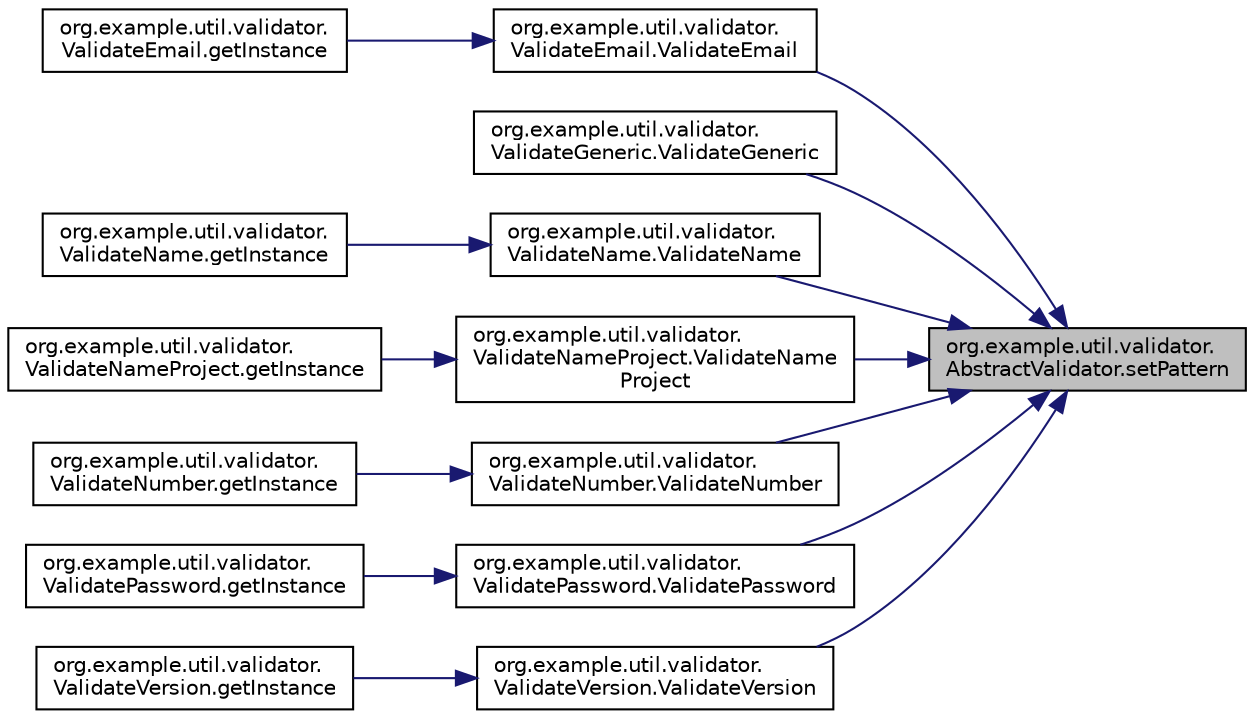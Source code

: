 digraph "org.example.util.validator.AbstractValidator.setPattern"
{
 // LATEX_PDF_SIZE
  edge [fontname="Helvetica",fontsize="10",labelfontname="Helvetica",labelfontsize="10"];
  node [fontname="Helvetica",fontsize="10",shape=record];
  rankdir="RL";
  Node1 [label="org.example.util.validator.\lAbstractValidator.setPattern",height=0.2,width=0.4,color="black", fillcolor="grey75", style="filled", fontcolor="black",tooltip="Sets pattern."];
  Node1 -> Node2 [dir="back",color="midnightblue",fontsize="10",style="solid",fontname="Helvetica"];
  Node2 [label="org.example.util.validator.\lValidateEmail.ValidateEmail",height=0.2,width=0.4,color="black", fillcolor="white", style="filled",URL="$d1/d09/a00077_ae8dba6bfba3679ad3c67065ac184c9d9.html#ae8dba6bfba3679ad3c67065ac184c9d9",tooltip="Instantiates a new Validate email."];
  Node2 -> Node3 [dir="back",color="midnightblue",fontsize="10",style="solid",fontname="Helvetica"];
  Node3 [label="org.example.util.validator.\lValidateEmail.getInstance",height=0.2,width=0.4,color="black", fillcolor="white", style="filled",URL="$d1/d09/a00077_abac46a84234108a674bc1b3015b69c5f.html#abac46a84234108a674bc1b3015b69c5f",tooltip="Get instance validate email."];
  Node1 -> Node4 [dir="back",color="midnightblue",fontsize="10",style="solid",fontname="Helvetica"];
  Node4 [label="org.example.util.validator.\lValidateGeneric.ValidateGeneric",height=0.2,width=0.4,color="black", fillcolor="white", style="filled",URL="$d8/d53/a00081_a9a695c7fc9592e1f7ff2f9b17b454fb7.html#a9a695c7fc9592e1f7ff2f9b17b454fb7",tooltip="Costruttore per la validazione di un oggetto generico."];
  Node1 -> Node5 [dir="back",color="midnightblue",fontsize="10",style="solid",fontname="Helvetica"];
  Node5 [label="org.example.util.validator.\lValidateName.ValidateName",height=0.2,width=0.4,color="black", fillcolor="white", style="filled",URL="$df/d13/a00085_a9c90be3800e94202aa8c534963ba82a7.html#a9c90be3800e94202aa8c534963ba82a7",tooltip="Costruttore privato per Validate name."];
  Node5 -> Node6 [dir="back",color="midnightblue",fontsize="10",style="solid",fontname="Helvetica"];
  Node6 [label="org.example.util.validator.\lValidateName.getInstance",height=0.2,width=0.4,color="black", fillcolor="white", style="filled",URL="$df/d13/a00085_ac2b39a9696fd75151ce40bbe22c16b26.html#ac2b39a9696fd75151ce40bbe22c16b26",tooltip="LA classe e' un Singleton."];
  Node1 -> Node7 [dir="back",color="midnightblue",fontsize="10",style="solid",fontname="Helvetica"];
  Node7 [label="org.example.util.validator.\lValidateNameProject.ValidateName\lProject",height=0.2,width=0.4,color="black", fillcolor="white", style="filled",URL="$db/dab/a00089_a1850c3163d863987288bf1edcc6389b5.html#a1850c3163d863987288bf1edcc6389b5",tooltip="Instantiates a new Validate name project."];
  Node7 -> Node8 [dir="back",color="midnightblue",fontsize="10",style="solid",fontname="Helvetica"];
  Node8 [label="org.example.util.validator.\lValidateNameProject.getInstance",height=0.2,width=0.4,color="black", fillcolor="white", style="filled",URL="$db/dab/a00089_a7c142951e54bdc41b5edfc0198b27085.html#a7c142951e54bdc41b5edfc0198b27085",tooltip=" "];
  Node1 -> Node9 [dir="back",color="midnightblue",fontsize="10",style="solid",fontname="Helvetica"];
  Node9 [label="org.example.util.validator.\lValidateNumber.ValidateNumber",height=0.2,width=0.4,color="black", fillcolor="white", style="filled",URL="$d4/d7d/a00093_a7ec897e4582c73f64c31a54dd7be673e.html#a7ec897e4582c73f64c31a54dd7be673e",tooltip="Classe con soli metodi statici."];
  Node9 -> Node10 [dir="back",color="midnightblue",fontsize="10",style="solid",fontname="Helvetica"];
  Node10 [label="org.example.util.validator.\lValidateNumber.getInstance",height=0.2,width=0.4,color="black", fillcolor="white", style="filled",URL="$d4/d7d/a00093_a1840e622aff4ceb0f101dfccfbaa1ea6.html#a1840e622aff4ceb0f101dfccfbaa1ea6",tooltip=" "];
  Node1 -> Node11 [dir="back",color="midnightblue",fontsize="10",style="solid",fontname="Helvetica"];
  Node11 [label="org.example.util.validator.\lValidatePassword.ValidatePassword",height=0.2,width=0.4,color="black", fillcolor="white", style="filled",URL="$d1/d84/a00097_a09058a89cf339fab41d91e0ede7e7a65.html#a09058a89cf339fab41d91e0ede7e7a65",tooltip="Classe con soli metodi statici."];
  Node11 -> Node12 [dir="back",color="midnightblue",fontsize="10",style="solid",fontname="Helvetica"];
  Node12 [label="org.example.util.validator.\lValidatePassword.getInstance",height=0.2,width=0.4,color="black", fillcolor="white", style="filled",URL="$d1/d84/a00097_a7cdbfc909abec4b38a5faf0e3d681010.html#a7cdbfc909abec4b38a5faf0e3d681010",tooltip=" "];
  Node1 -> Node13 [dir="back",color="midnightblue",fontsize="10",style="solid",fontname="Helvetica"];
  Node13 [label="org.example.util.validator.\lValidateVersion.ValidateVersion",height=0.2,width=0.4,color="black", fillcolor="white", style="filled",URL="$d4/d3a/a00101_a58d066a503457746c5baad96499626ce.html#a58d066a503457746c5baad96499626ce",tooltip="Instantiates a new Validate version."];
  Node13 -> Node14 [dir="back",color="midnightblue",fontsize="10",style="solid",fontname="Helvetica"];
  Node14 [label="org.example.util.validator.\lValidateVersion.getInstance",height=0.2,width=0.4,color="black", fillcolor="white", style="filled",URL="$d4/d3a/a00101_a35c88363913c2e20998d82e6ab1f5d82.html#a35c88363913c2e20998d82e6ab1f5d82",tooltip="Get instance validate version."];
}

